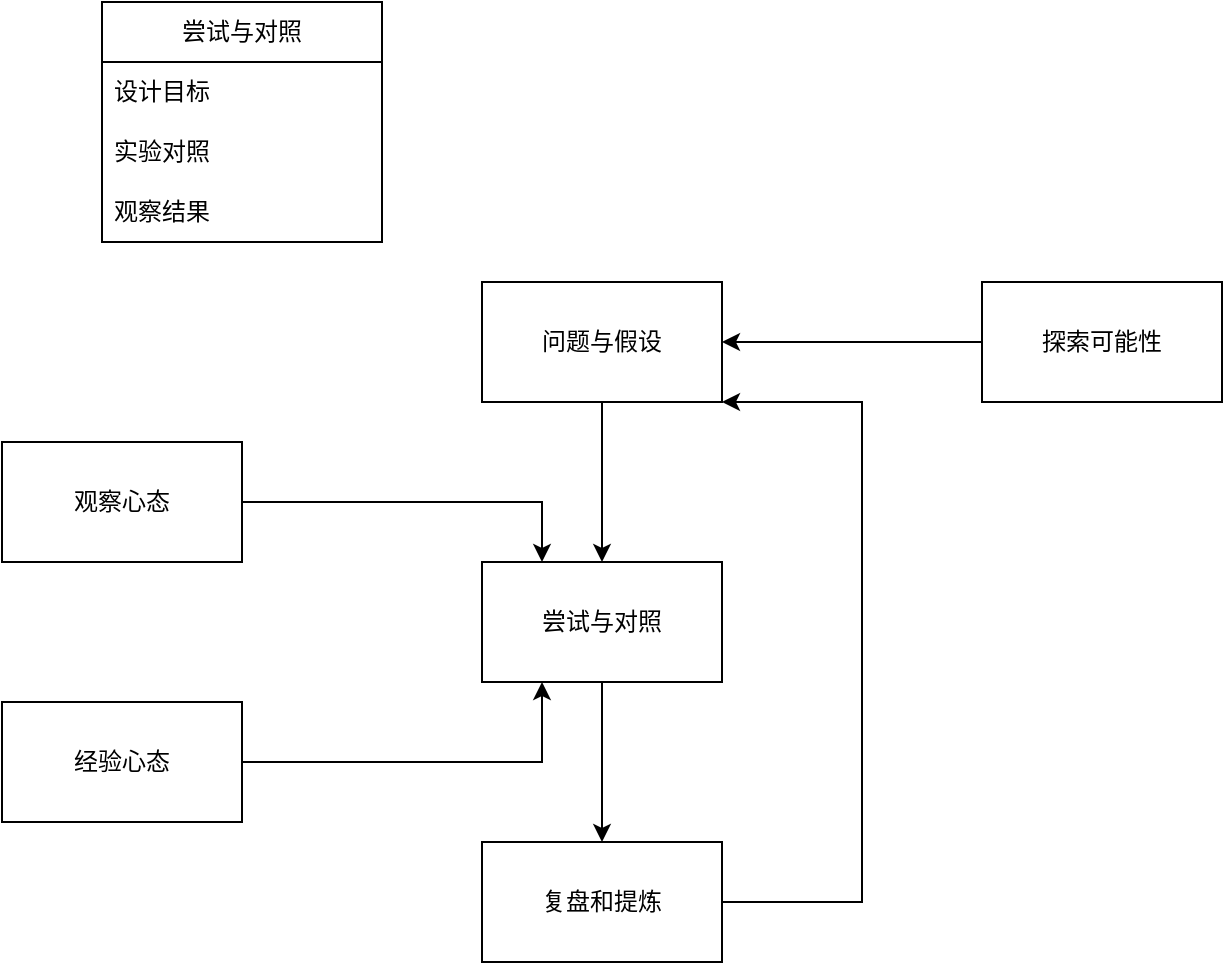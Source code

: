 <mxfile version="21.1.5" type="github">
  <diagram name="第 1 页" id="lBxiV7sQkLkeEPn-rJnv">
    <mxGraphModel dx="1434" dy="764" grid="1" gridSize="10" guides="1" tooltips="1" connect="1" arrows="1" fold="1" page="1" pageScale="1" pageWidth="827" pageHeight="1169" math="0" shadow="0">
      <root>
        <mxCell id="0" />
        <mxCell id="1" parent="0" />
        <mxCell id="V2f1PISX_LOcGrvE4tJj-3" value="" style="edgeStyle=orthogonalEdgeStyle;rounded=0;orthogonalLoop=1;jettySize=auto;html=1;" parent="1" source="V2f1PISX_LOcGrvE4tJj-1" target="V2f1PISX_LOcGrvE4tJj-2" edge="1">
          <mxGeometry relative="1" as="geometry" />
        </mxCell>
        <mxCell id="V2f1PISX_LOcGrvE4tJj-1" value="问题与假设" style="rounded=0;whiteSpace=wrap;html=1;" parent="1" vertex="1">
          <mxGeometry x="330" y="150" width="120" height="60" as="geometry" />
        </mxCell>
        <mxCell id="V2f1PISX_LOcGrvE4tJj-5" value="" style="edgeStyle=orthogonalEdgeStyle;rounded=0;orthogonalLoop=1;jettySize=auto;html=1;" parent="1" source="V2f1PISX_LOcGrvE4tJj-2" target="V2f1PISX_LOcGrvE4tJj-4" edge="1">
          <mxGeometry relative="1" as="geometry" />
        </mxCell>
        <mxCell id="V2f1PISX_LOcGrvE4tJj-2" value="尝试与对照" style="rounded=0;whiteSpace=wrap;html=1;" parent="1" vertex="1">
          <mxGeometry x="330" y="290" width="120" height="60" as="geometry" />
        </mxCell>
        <mxCell id="V2f1PISX_LOcGrvE4tJj-10" style="edgeStyle=orthogonalEdgeStyle;rounded=0;orthogonalLoop=1;jettySize=auto;html=1;entryX=1;entryY=1;entryDx=0;entryDy=0;" parent="1" source="V2f1PISX_LOcGrvE4tJj-4" target="V2f1PISX_LOcGrvE4tJj-1" edge="1">
          <mxGeometry relative="1" as="geometry">
            <Array as="points">
              <mxPoint x="520" y="460" />
              <mxPoint x="520" y="210" />
            </Array>
          </mxGeometry>
        </mxCell>
        <mxCell id="V2f1PISX_LOcGrvE4tJj-4" value="复盘和提炼" style="rounded=0;whiteSpace=wrap;html=1;" parent="1" vertex="1">
          <mxGeometry x="330" y="430" width="120" height="60" as="geometry" />
        </mxCell>
        <mxCell id="V2f1PISX_LOcGrvE4tJj-11" style="edgeStyle=orthogonalEdgeStyle;rounded=0;orthogonalLoop=1;jettySize=auto;html=1;entryX=0.25;entryY=0;entryDx=0;entryDy=0;" parent="1" source="V2f1PISX_LOcGrvE4tJj-6" target="V2f1PISX_LOcGrvE4tJj-2" edge="1">
          <mxGeometry relative="1" as="geometry" />
        </mxCell>
        <mxCell id="V2f1PISX_LOcGrvE4tJj-6" value="观察心态" style="rounded=0;whiteSpace=wrap;html=1;" parent="1" vertex="1">
          <mxGeometry x="90" y="230" width="120" height="60" as="geometry" />
        </mxCell>
        <mxCell id="V2f1PISX_LOcGrvE4tJj-12" style="edgeStyle=orthogonalEdgeStyle;rounded=0;orthogonalLoop=1;jettySize=auto;html=1;entryX=0.25;entryY=1;entryDx=0;entryDy=0;" parent="1" source="V2f1PISX_LOcGrvE4tJj-7" target="V2f1PISX_LOcGrvE4tJj-2" edge="1">
          <mxGeometry relative="1" as="geometry" />
        </mxCell>
        <mxCell id="V2f1PISX_LOcGrvE4tJj-7" value="经验心态" style="rounded=0;whiteSpace=wrap;html=1;" parent="1" vertex="1">
          <mxGeometry x="90" y="360" width="120" height="60" as="geometry" />
        </mxCell>
        <mxCell id="V2f1PISX_LOcGrvE4tJj-9" style="edgeStyle=orthogonalEdgeStyle;rounded=0;orthogonalLoop=1;jettySize=auto;html=1;entryX=1;entryY=0.5;entryDx=0;entryDy=0;" parent="1" source="V2f1PISX_LOcGrvE4tJj-8" target="V2f1PISX_LOcGrvE4tJj-1" edge="1">
          <mxGeometry relative="1" as="geometry" />
        </mxCell>
        <mxCell id="V2f1PISX_LOcGrvE4tJj-8" value="探索可能性" style="whiteSpace=wrap;html=1;" parent="1" vertex="1">
          <mxGeometry x="580" y="150" width="120" height="60" as="geometry" />
        </mxCell>
        <mxCell id="ZP9kUrjRCQ9F_WjEYFJ8-1" value="尝试与对照" style="swimlane;fontStyle=0;childLayout=stackLayout;horizontal=1;startSize=30;horizontalStack=0;resizeParent=1;resizeParentMax=0;resizeLast=0;collapsible=1;marginBottom=0;whiteSpace=wrap;html=1;" vertex="1" parent="1">
          <mxGeometry x="140" y="10" width="140" height="120" as="geometry" />
        </mxCell>
        <mxCell id="ZP9kUrjRCQ9F_WjEYFJ8-2" value="设计目标" style="text;strokeColor=none;fillColor=none;align=left;verticalAlign=middle;spacingLeft=4;spacingRight=4;overflow=hidden;points=[[0,0.5],[1,0.5]];portConstraint=eastwest;rotatable=0;whiteSpace=wrap;html=1;" vertex="1" parent="ZP9kUrjRCQ9F_WjEYFJ8-1">
          <mxGeometry y="30" width="140" height="30" as="geometry" />
        </mxCell>
        <mxCell id="ZP9kUrjRCQ9F_WjEYFJ8-3" value="实验对照" style="text;strokeColor=none;fillColor=none;align=left;verticalAlign=middle;spacingLeft=4;spacingRight=4;overflow=hidden;points=[[0,0.5],[1,0.5]];portConstraint=eastwest;rotatable=0;whiteSpace=wrap;html=1;" vertex="1" parent="ZP9kUrjRCQ9F_WjEYFJ8-1">
          <mxGeometry y="60" width="140" height="30" as="geometry" />
        </mxCell>
        <mxCell id="ZP9kUrjRCQ9F_WjEYFJ8-4" value="观察结果" style="text;strokeColor=none;fillColor=none;align=left;verticalAlign=middle;spacingLeft=4;spacingRight=4;overflow=hidden;points=[[0,0.5],[1,0.5]];portConstraint=eastwest;rotatable=0;whiteSpace=wrap;html=1;" vertex="1" parent="ZP9kUrjRCQ9F_WjEYFJ8-1">
          <mxGeometry y="90" width="140" height="30" as="geometry" />
        </mxCell>
      </root>
    </mxGraphModel>
  </diagram>
</mxfile>
